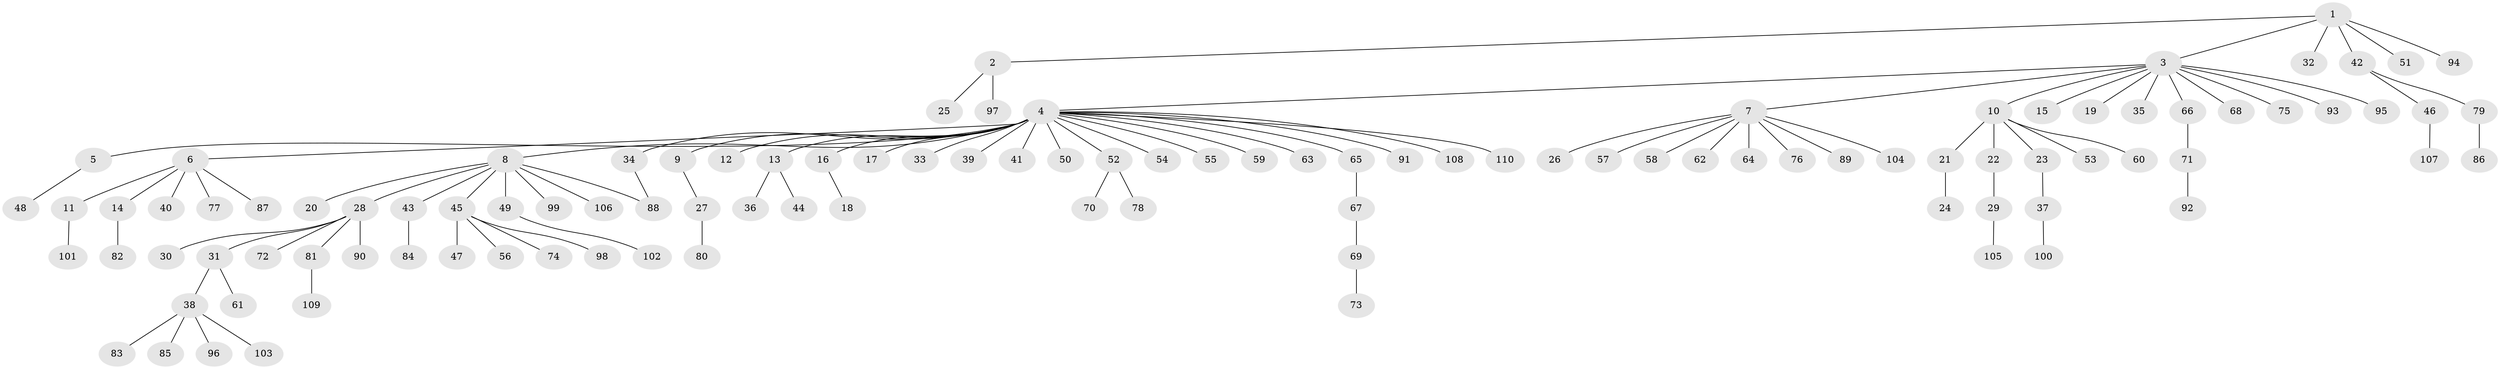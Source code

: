 // coarse degree distribution, {1: 0.7611940298507462, 21: 0.014925373134328358, 2: 0.07462686567164178, 4: 0.05970149253731343, 8: 0.014925373134328358, 3: 0.029850746268656716, 7: 0.014925373134328358, 10: 0.014925373134328358, 5: 0.014925373134328358}
// Generated by graph-tools (version 1.1) at 2025/36/03/04/25 23:36:46]
// undirected, 110 vertices, 110 edges
graph export_dot {
  node [color=gray90,style=filled];
  1;
  2;
  3;
  4;
  5;
  6;
  7;
  8;
  9;
  10;
  11;
  12;
  13;
  14;
  15;
  16;
  17;
  18;
  19;
  20;
  21;
  22;
  23;
  24;
  25;
  26;
  27;
  28;
  29;
  30;
  31;
  32;
  33;
  34;
  35;
  36;
  37;
  38;
  39;
  40;
  41;
  42;
  43;
  44;
  45;
  46;
  47;
  48;
  49;
  50;
  51;
  52;
  53;
  54;
  55;
  56;
  57;
  58;
  59;
  60;
  61;
  62;
  63;
  64;
  65;
  66;
  67;
  68;
  69;
  70;
  71;
  72;
  73;
  74;
  75;
  76;
  77;
  78;
  79;
  80;
  81;
  82;
  83;
  84;
  85;
  86;
  87;
  88;
  89;
  90;
  91;
  92;
  93;
  94;
  95;
  96;
  97;
  98;
  99;
  100;
  101;
  102;
  103;
  104;
  105;
  106;
  107;
  108;
  109;
  110;
  1 -- 2;
  1 -- 3;
  1 -- 32;
  1 -- 42;
  1 -- 51;
  1 -- 94;
  2 -- 25;
  2 -- 97;
  3 -- 4;
  3 -- 7;
  3 -- 10;
  3 -- 15;
  3 -- 19;
  3 -- 35;
  3 -- 66;
  3 -- 68;
  3 -- 75;
  3 -- 93;
  3 -- 95;
  4 -- 5;
  4 -- 6;
  4 -- 8;
  4 -- 9;
  4 -- 12;
  4 -- 13;
  4 -- 16;
  4 -- 17;
  4 -- 33;
  4 -- 34;
  4 -- 39;
  4 -- 41;
  4 -- 50;
  4 -- 52;
  4 -- 54;
  4 -- 55;
  4 -- 59;
  4 -- 63;
  4 -- 65;
  4 -- 91;
  4 -- 108;
  4 -- 110;
  5 -- 48;
  6 -- 11;
  6 -- 14;
  6 -- 40;
  6 -- 77;
  6 -- 87;
  7 -- 26;
  7 -- 57;
  7 -- 58;
  7 -- 62;
  7 -- 64;
  7 -- 76;
  7 -- 89;
  7 -- 104;
  8 -- 20;
  8 -- 28;
  8 -- 43;
  8 -- 45;
  8 -- 49;
  8 -- 88;
  8 -- 99;
  8 -- 106;
  9 -- 27;
  10 -- 21;
  10 -- 22;
  10 -- 23;
  10 -- 53;
  10 -- 60;
  11 -- 101;
  13 -- 36;
  13 -- 44;
  14 -- 82;
  16 -- 18;
  21 -- 24;
  22 -- 29;
  23 -- 37;
  27 -- 80;
  28 -- 30;
  28 -- 31;
  28 -- 72;
  28 -- 81;
  28 -- 90;
  29 -- 105;
  31 -- 38;
  31 -- 61;
  34 -- 88;
  37 -- 100;
  38 -- 83;
  38 -- 85;
  38 -- 96;
  38 -- 103;
  42 -- 46;
  42 -- 79;
  43 -- 84;
  45 -- 47;
  45 -- 56;
  45 -- 74;
  45 -- 98;
  46 -- 107;
  49 -- 102;
  52 -- 70;
  52 -- 78;
  65 -- 67;
  66 -- 71;
  67 -- 69;
  69 -- 73;
  71 -- 92;
  79 -- 86;
  81 -- 109;
}
